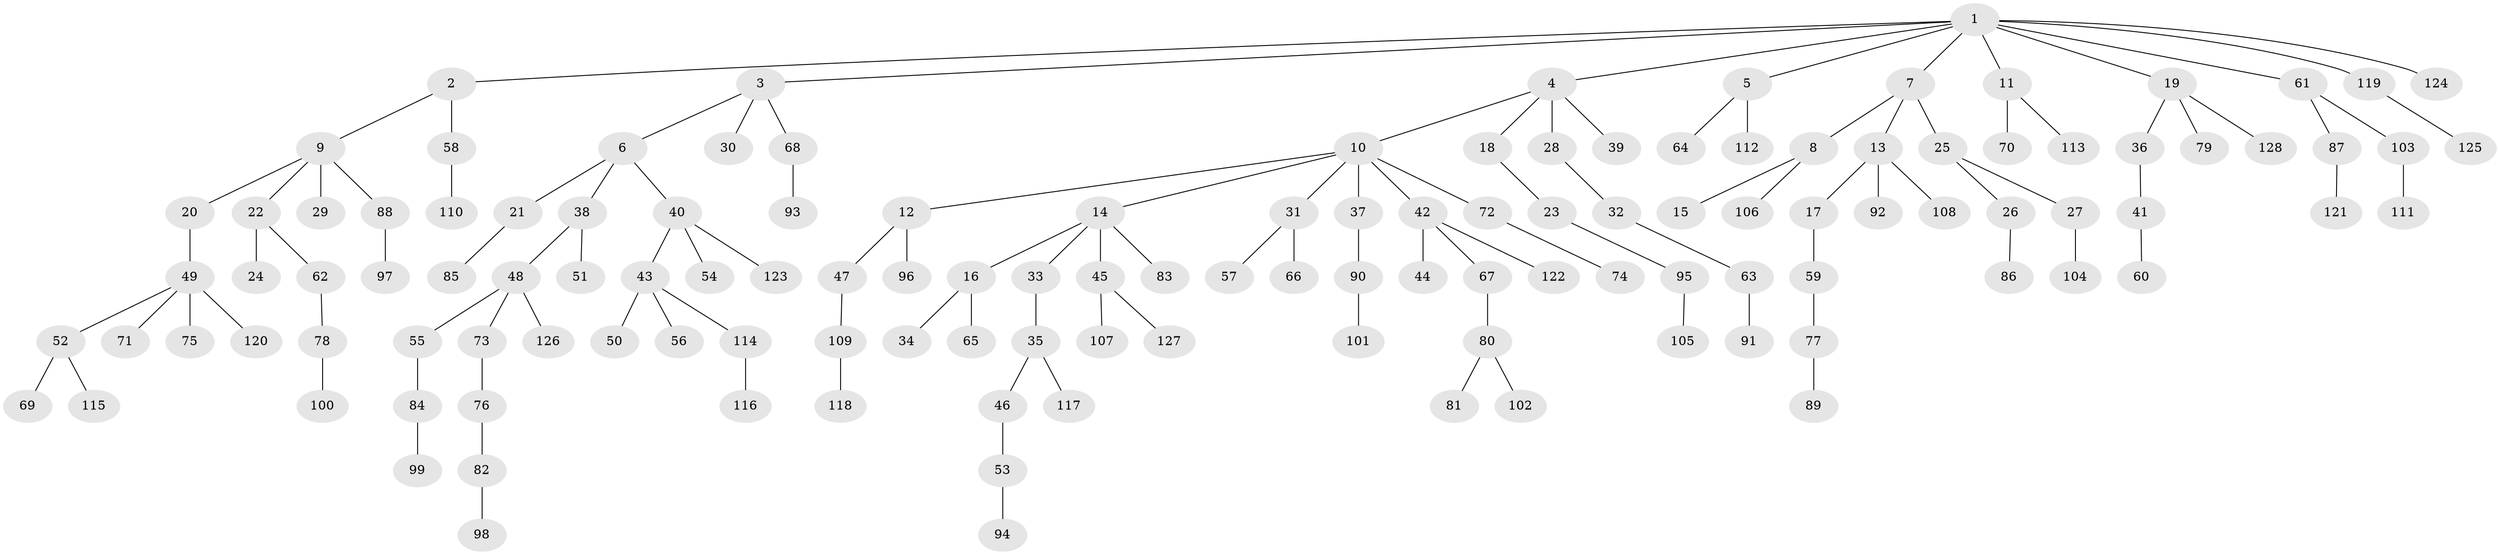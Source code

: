 // Generated by graph-tools (version 1.1) at 2025/02/03/09/25 03:02:21]
// undirected, 128 vertices, 127 edges
graph export_dot {
graph [start="1"]
  node [color=gray90,style=filled];
  1;
  2;
  3;
  4;
  5;
  6;
  7;
  8;
  9;
  10;
  11;
  12;
  13;
  14;
  15;
  16;
  17;
  18;
  19;
  20;
  21;
  22;
  23;
  24;
  25;
  26;
  27;
  28;
  29;
  30;
  31;
  32;
  33;
  34;
  35;
  36;
  37;
  38;
  39;
  40;
  41;
  42;
  43;
  44;
  45;
  46;
  47;
  48;
  49;
  50;
  51;
  52;
  53;
  54;
  55;
  56;
  57;
  58;
  59;
  60;
  61;
  62;
  63;
  64;
  65;
  66;
  67;
  68;
  69;
  70;
  71;
  72;
  73;
  74;
  75;
  76;
  77;
  78;
  79;
  80;
  81;
  82;
  83;
  84;
  85;
  86;
  87;
  88;
  89;
  90;
  91;
  92;
  93;
  94;
  95;
  96;
  97;
  98;
  99;
  100;
  101;
  102;
  103;
  104;
  105;
  106;
  107;
  108;
  109;
  110;
  111;
  112;
  113;
  114;
  115;
  116;
  117;
  118;
  119;
  120;
  121;
  122;
  123;
  124;
  125;
  126;
  127;
  128;
  1 -- 2;
  1 -- 3;
  1 -- 4;
  1 -- 5;
  1 -- 7;
  1 -- 11;
  1 -- 19;
  1 -- 61;
  1 -- 119;
  1 -- 124;
  2 -- 9;
  2 -- 58;
  3 -- 6;
  3 -- 30;
  3 -- 68;
  4 -- 10;
  4 -- 18;
  4 -- 28;
  4 -- 39;
  5 -- 64;
  5 -- 112;
  6 -- 21;
  6 -- 38;
  6 -- 40;
  7 -- 8;
  7 -- 13;
  7 -- 25;
  8 -- 15;
  8 -- 106;
  9 -- 20;
  9 -- 22;
  9 -- 29;
  9 -- 88;
  10 -- 12;
  10 -- 14;
  10 -- 31;
  10 -- 37;
  10 -- 42;
  10 -- 72;
  11 -- 70;
  11 -- 113;
  12 -- 47;
  12 -- 96;
  13 -- 17;
  13 -- 92;
  13 -- 108;
  14 -- 16;
  14 -- 33;
  14 -- 45;
  14 -- 83;
  16 -- 34;
  16 -- 65;
  17 -- 59;
  18 -- 23;
  19 -- 36;
  19 -- 79;
  19 -- 128;
  20 -- 49;
  21 -- 85;
  22 -- 24;
  22 -- 62;
  23 -- 95;
  25 -- 26;
  25 -- 27;
  26 -- 86;
  27 -- 104;
  28 -- 32;
  31 -- 57;
  31 -- 66;
  32 -- 63;
  33 -- 35;
  35 -- 46;
  35 -- 117;
  36 -- 41;
  37 -- 90;
  38 -- 48;
  38 -- 51;
  40 -- 43;
  40 -- 54;
  40 -- 123;
  41 -- 60;
  42 -- 44;
  42 -- 67;
  42 -- 122;
  43 -- 50;
  43 -- 56;
  43 -- 114;
  45 -- 107;
  45 -- 127;
  46 -- 53;
  47 -- 109;
  48 -- 55;
  48 -- 73;
  48 -- 126;
  49 -- 52;
  49 -- 71;
  49 -- 75;
  49 -- 120;
  52 -- 69;
  52 -- 115;
  53 -- 94;
  55 -- 84;
  58 -- 110;
  59 -- 77;
  61 -- 87;
  61 -- 103;
  62 -- 78;
  63 -- 91;
  67 -- 80;
  68 -- 93;
  72 -- 74;
  73 -- 76;
  76 -- 82;
  77 -- 89;
  78 -- 100;
  80 -- 81;
  80 -- 102;
  82 -- 98;
  84 -- 99;
  87 -- 121;
  88 -- 97;
  90 -- 101;
  95 -- 105;
  103 -- 111;
  109 -- 118;
  114 -- 116;
  119 -- 125;
}
